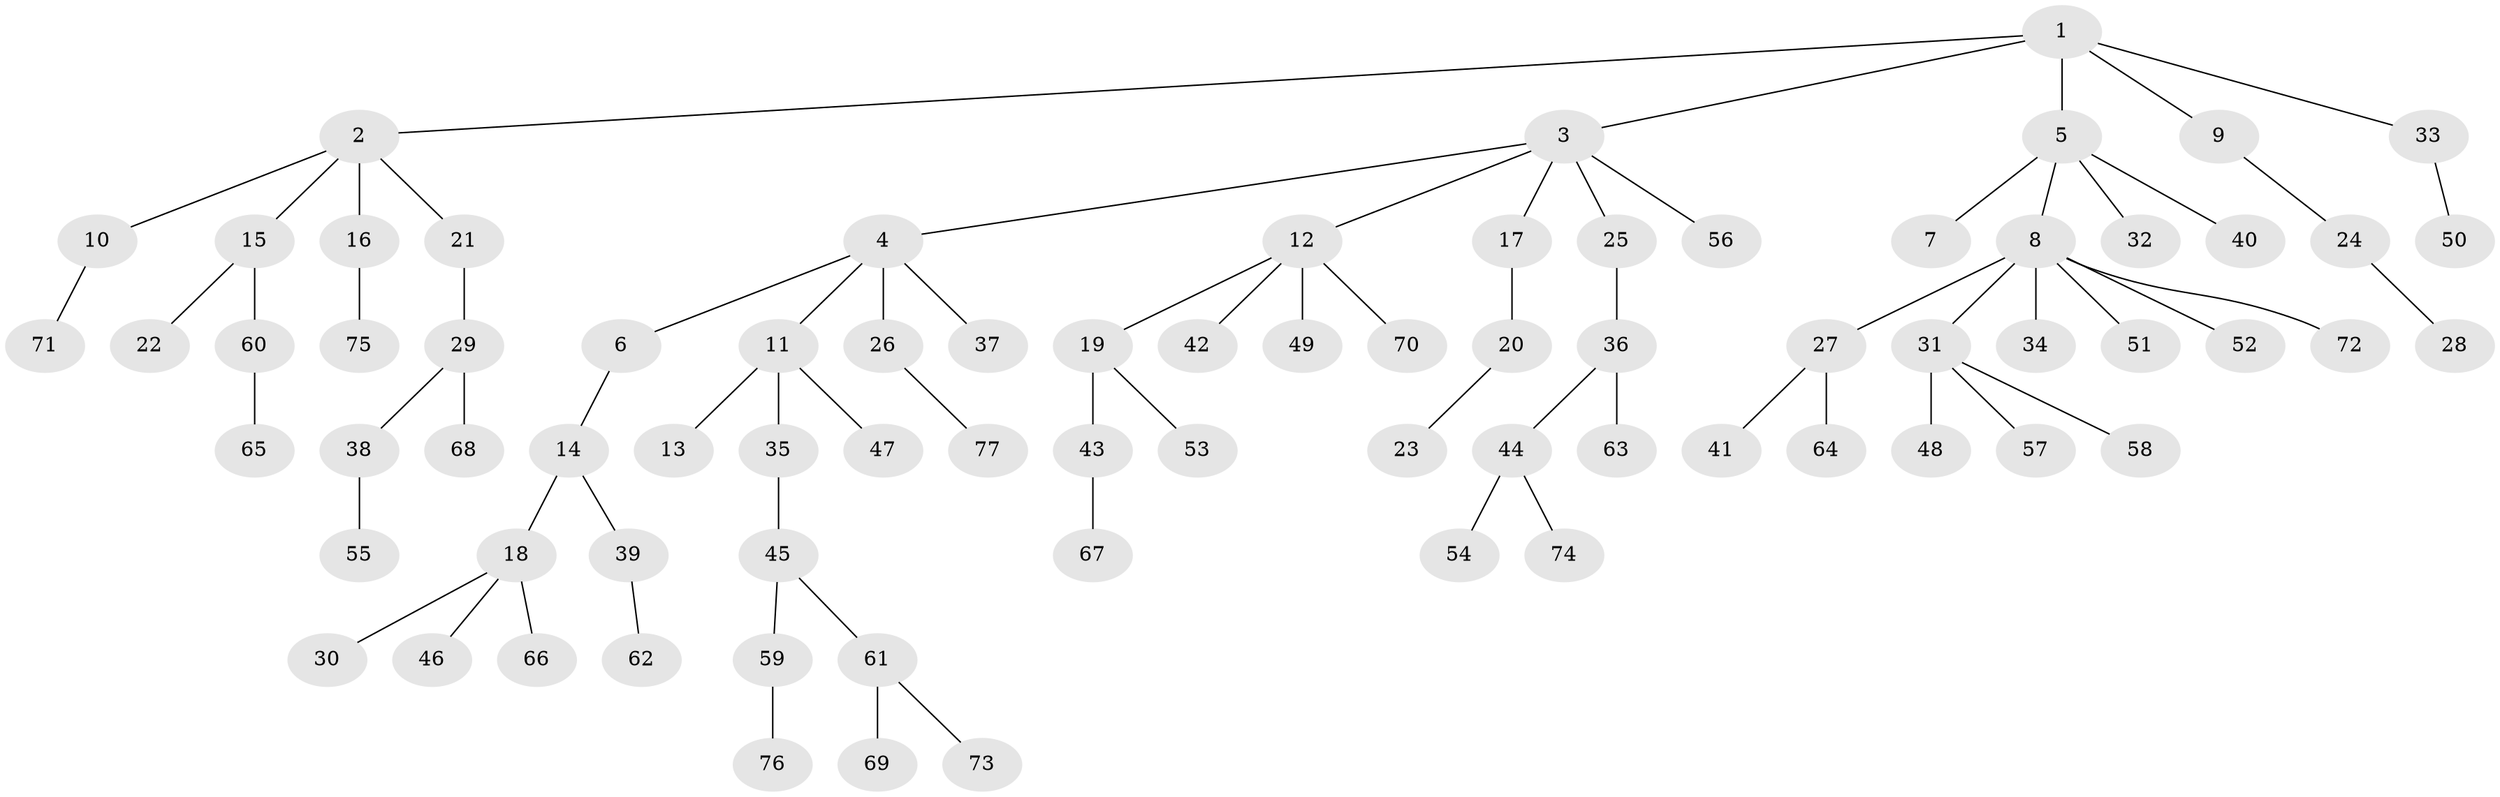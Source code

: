 // Generated by graph-tools (version 1.1) at 2025/26/03/09/25 03:26:31]
// undirected, 77 vertices, 76 edges
graph export_dot {
graph [start="1"]
  node [color=gray90,style=filled];
  1;
  2;
  3;
  4;
  5;
  6;
  7;
  8;
  9;
  10;
  11;
  12;
  13;
  14;
  15;
  16;
  17;
  18;
  19;
  20;
  21;
  22;
  23;
  24;
  25;
  26;
  27;
  28;
  29;
  30;
  31;
  32;
  33;
  34;
  35;
  36;
  37;
  38;
  39;
  40;
  41;
  42;
  43;
  44;
  45;
  46;
  47;
  48;
  49;
  50;
  51;
  52;
  53;
  54;
  55;
  56;
  57;
  58;
  59;
  60;
  61;
  62;
  63;
  64;
  65;
  66;
  67;
  68;
  69;
  70;
  71;
  72;
  73;
  74;
  75;
  76;
  77;
  1 -- 2;
  1 -- 3;
  1 -- 5;
  1 -- 9;
  1 -- 33;
  2 -- 10;
  2 -- 15;
  2 -- 16;
  2 -- 21;
  3 -- 4;
  3 -- 12;
  3 -- 17;
  3 -- 25;
  3 -- 56;
  4 -- 6;
  4 -- 11;
  4 -- 26;
  4 -- 37;
  5 -- 7;
  5 -- 8;
  5 -- 32;
  5 -- 40;
  6 -- 14;
  8 -- 27;
  8 -- 31;
  8 -- 34;
  8 -- 51;
  8 -- 52;
  8 -- 72;
  9 -- 24;
  10 -- 71;
  11 -- 13;
  11 -- 35;
  11 -- 47;
  12 -- 19;
  12 -- 42;
  12 -- 49;
  12 -- 70;
  14 -- 18;
  14 -- 39;
  15 -- 22;
  15 -- 60;
  16 -- 75;
  17 -- 20;
  18 -- 30;
  18 -- 46;
  18 -- 66;
  19 -- 43;
  19 -- 53;
  20 -- 23;
  21 -- 29;
  24 -- 28;
  25 -- 36;
  26 -- 77;
  27 -- 41;
  27 -- 64;
  29 -- 38;
  29 -- 68;
  31 -- 48;
  31 -- 57;
  31 -- 58;
  33 -- 50;
  35 -- 45;
  36 -- 44;
  36 -- 63;
  38 -- 55;
  39 -- 62;
  43 -- 67;
  44 -- 54;
  44 -- 74;
  45 -- 59;
  45 -- 61;
  59 -- 76;
  60 -- 65;
  61 -- 69;
  61 -- 73;
}
